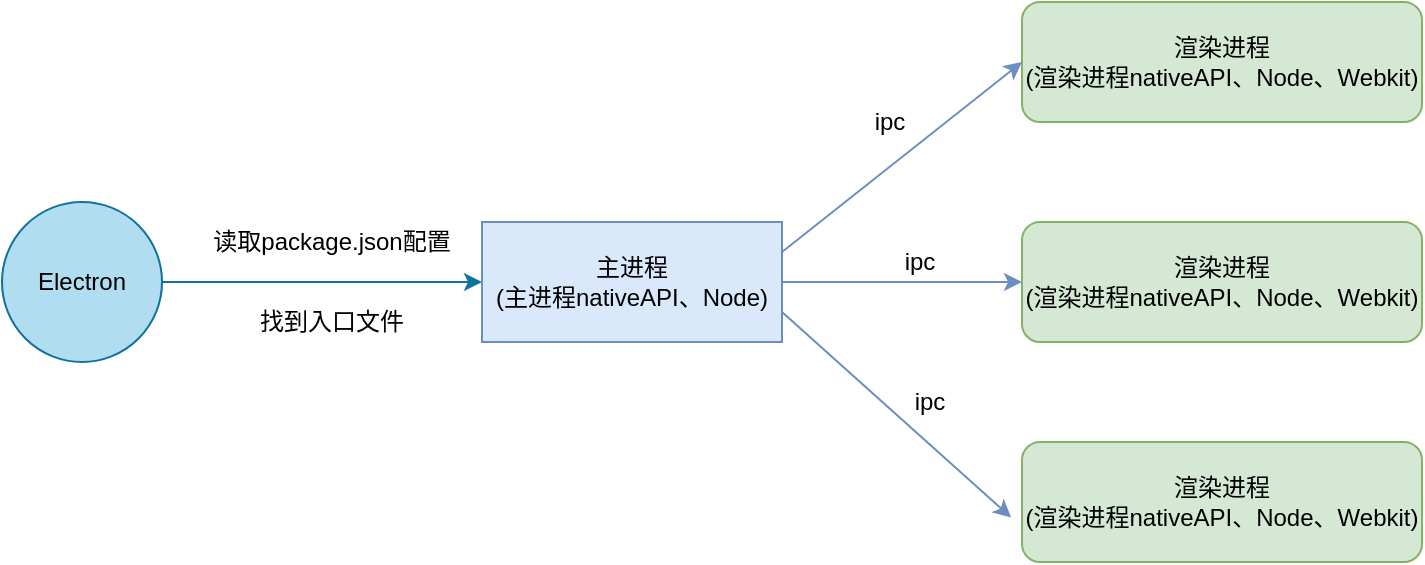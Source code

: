 <mxfile version="20.8.16" type="device"><diagram id="bB3OTBp2VWgLRpCVqaEj" name="Page-1"><mxGraphModel dx="1781" dy="590" grid="1" gridSize="10" guides="1" tooltips="1" connect="1" arrows="1" fold="1" page="1" pageScale="1" pageWidth="827" pageHeight="1169" math="0" shadow="0"><root><mxCell id="0"/><mxCell id="1" parent="0"/><mxCell id="6ckUp5eJICTfIXpfMtc6-3" style="edgeStyle=orthogonalEdgeStyle;rounded=0;orthogonalLoop=1;jettySize=auto;html=1;entryX=0;entryY=0.5;entryDx=0;entryDy=0;fillColor=#b1ddf0;strokeColor=#10739e;" parent="1" source="6ckUp5eJICTfIXpfMtc6-1" target="6ckUp5eJICTfIXpfMtc6-2" edge="1"><mxGeometry relative="1" as="geometry"/></mxCell><mxCell id="6ckUp5eJICTfIXpfMtc6-1" value="Electron" style="ellipse;whiteSpace=wrap;html=1;aspect=fixed;fillColor=#b1ddf0;strokeColor=#10739e;" parent="1" vertex="1"><mxGeometry x="-30" y="240" width="80" height="80" as="geometry"/></mxCell><mxCell id="6ckUp5eJICTfIXpfMtc6-7" style="edgeStyle=orthogonalEdgeStyle;rounded=0;orthogonalLoop=1;jettySize=auto;html=1;entryX=0;entryY=0.5;entryDx=0;entryDy=0;fillColor=#dae8fc;strokeColor=#6c8ebf;" parent="1" source="6ckUp5eJICTfIXpfMtc6-2" target="6ckUp5eJICTfIXpfMtc6-5" edge="1"><mxGeometry relative="1" as="geometry"/></mxCell><mxCell id="6ckUp5eJICTfIXpfMtc6-2" value="主进程&lt;br&gt;(主进程nativeAPI、Node)" style="rounded=0;whiteSpace=wrap;html=1;fillColor=#dae8fc;strokeColor=#6c8ebf;" parent="1" vertex="1"><mxGeometry x="210" y="250" width="150" height="60" as="geometry"/></mxCell><mxCell id="6ckUp5eJICTfIXpfMtc6-4" value="渲染进程&lt;br&gt;(渲染进程nativeAPI、Node、Webkit)" style="rounded=1;whiteSpace=wrap;html=1;fillColor=#d5e8d4;strokeColor=#82b366;" parent="1" vertex="1"><mxGeometry x="480" y="140" width="200" height="60" as="geometry"/></mxCell><mxCell id="6ckUp5eJICTfIXpfMtc6-5" value="渲染进程&lt;br&gt;(渲染进程nativeAPI、Node、Webkit)" style="rounded=1;whiteSpace=wrap;html=1;fillColor=#d5e8d4;strokeColor=#82b366;" parent="1" vertex="1"><mxGeometry x="480" y="250" width="200" height="60" as="geometry"/></mxCell><mxCell id="6ckUp5eJICTfIXpfMtc6-6" value="渲染进程&lt;br&gt;(渲染进程nativeAPI、Node、Webkit)" style="rounded=1;whiteSpace=wrap;html=1;fillColor=#d5e8d4;strokeColor=#82b366;" parent="1" vertex="1"><mxGeometry x="480" y="360" width="200" height="60" as="geometry"/></mxCell><mxCell id="6ckUp5eJICTfIXpfMtc6-8" value="" style="endArrow=classic;html=1;exitX=1;exitY=0.25;exitDx=0;exitDy=0;entryX=0;entryY=0.5;entryDx=0;entryDy=0;fillColor=#dae8fc;strokeColor=#6c8ebf;" parent="1" source="6ckUp5eJICTfIXpfMtc6-2" target="6ckUp5eJICTfIXpfMtc6-4" edge="1"><mxGeometry width="50" height="50" relative="1" as="geometry"><mxPoint x="400" y="250" as="sourcePoint"/><mxPoint x="450" y="200" as="targetPoint"/></mxGeometry></mxCell><mxCell id="6ckUp5eJICTfIXpfMtc6-9" value="" style="endArrow=classic;html=1;exitX=1;exitY=0.75;exitDx=0;exitDy=0;entryX=-0.027;entryY=0.63;entryDx=0;entryDy=0;entryPerimeter=0;fillColor=#dae8fc;strokeColor=#6c8ebf;" parent="1" source="6ckUp5eJICTfIXpfMtc6-2" target="6ckUp5eJICTfIXpfMtc6-6" edge="1"><mxGeometry width="50" height="50" relative="1" as="geometry"><mxPoint x="380" y="440" as="sourcePoint"/><mxPoint x="430" y="390" as="targetPoint"/></mxGeometry></mxCell><mxCell id="6ckUp5eJICTfIXpfMtc6-10" value="读取package.json配置" style="text;html=1;strokeColor=none;fillColor=none;align=center;verticalAlign=middle;whiteSpace=wrap;rounded=0;" parent="1" vertex="1"><mxGeometry x="70" y="250" width="130" height="20" as="geometry"/></mxCell><mxCell id="6ckUp5eJICTfIXpfMtc6-11" value="找到入口文件" style="text;html=1;strokeColor=none;fillColor=none;align=center;verticalAlign=middle;whiteSpace=wrap;rounded=0;" parent="1" vertex="1"><mxGeometry x="95" y="290" width="80" height="20" as="geometry"/></mxCell><mxCell id="ONvp6xOGE8crb34rJtpq-1" value="ipc" style="text;html=1;strokeColor=none;fillColor=none;align=center;verticalAlign=middle;whiteSpace=wrap;rounded=0;" vertex="1" parent="1"><mxGeometry x="399" y="190" width="30" height="20" as="geometry"/></mxCell><mxCell id="ONvp6xOGE8crb34rJtpq-2" value="ipc" style="text;html=1;strokeColor=none;fillColor=none;align=center;verticalAlign=middle;whiteSpace=wrap;rounded=0;" vertex="1" parent="1"><mxGeometry x="414" y="260" width="30" height="20" as="geometry"/></mxCell><mxCell id="ONvp6xOGE8crb34rJtpq-3" value="ipc" style="text;html=1;strokeColor=none;fillColor=none;align=center;verticalAlign=middle;whiteSpace=wrap;rounded=0;" vertex="1" parent="1"><mxGeometry x="419" y="330" width="30" height="20" as="geometry"/></mxCell></root></mxGraphModel></diagram></mxfile>